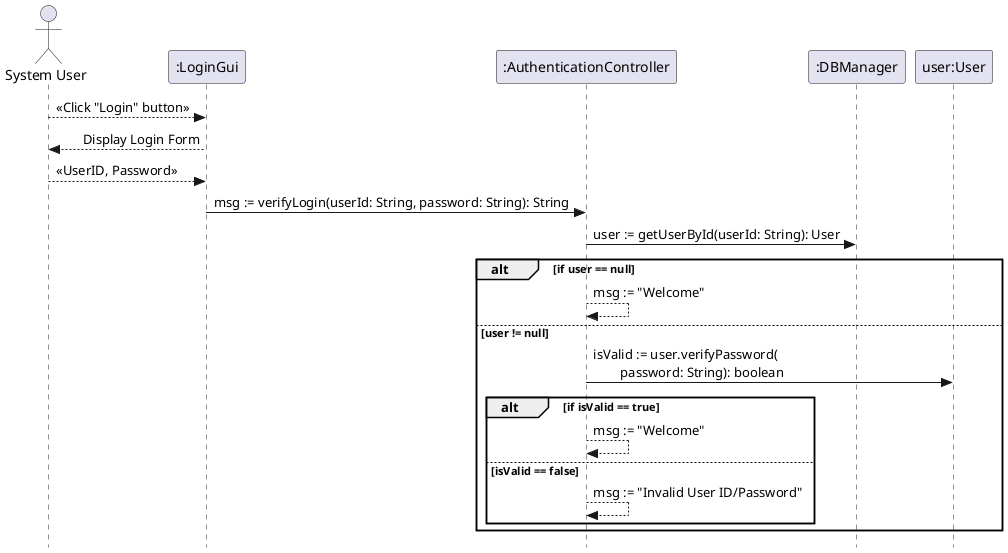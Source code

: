 @startuml EUC2DesignSequenceDiagramIteration2



skinparam linetype ortho
'skinparam backgroundColor transparent
'skinparam handwritten true
'skinparam monochrome true
'left to right direction
skinparam sequenceMessageAlign direction
hide empty members
hide empty description
skinparam classAttributeIconSize 0
skinparam style strictuml

actor "System User" as User
participant ":LoginGui" as LoginGui
participant ":AuthenticationController" as AuthenticationController
participant ":DBManager" as DBManager
participant "user:User" as userObj

User --> LoginGui : <<Click "Login" button>>
LoginGui --> User : Display Login Form
User --> LoginGui : <<UserID, Password>>
LoginGui -> AuthenticationController : msg := verifyLogin(userId: String, password: String): String
AuthenticationController -> DBManager: user := getUserById(userId: String): User

alt if user == null
    AuthenticationController --> AuthenticationController : msg := "Welcome"

else user != null
    AuthenticationController -> userObj : isValid := user.verifyPassword(\n\tpassword: String): boolean

    alt if isValid == true
        AuthenticationController --> AuthenticationController : msg := "Welcome"
    else isValid == false
        AuthenticationController --> AuthenticationController : msg := "Invalid User ID/Password"
    end
    
end

@enduml